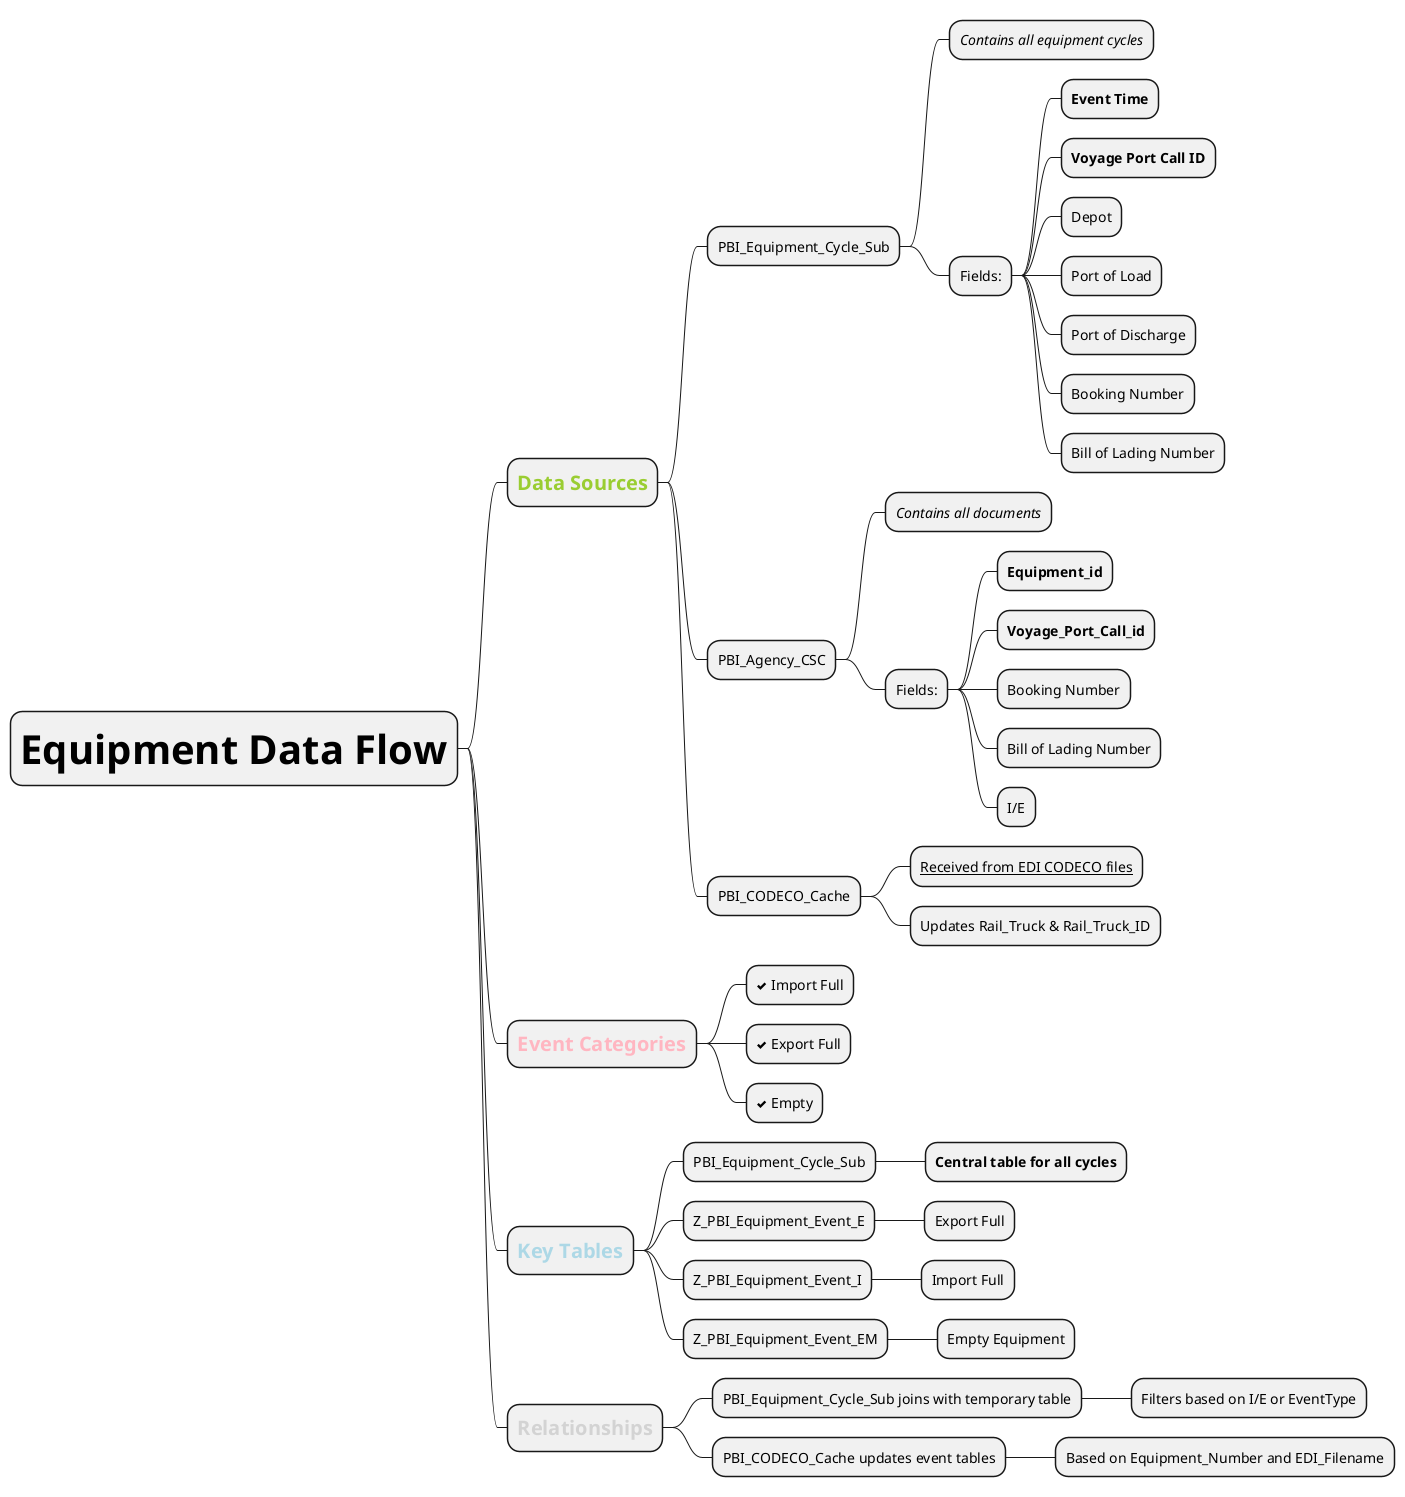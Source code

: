 @startmindmap

* <size:40><b>Equipment Data Flow</b></size>
** <size:20><b><color:YellowGreen>Data Sources</color></b></size>
*** PBI_Equipment_Cycle_Sub
**** <i>Contains all equipment cycles</i>
**** Fields:
***** <b>Event Time</b>
***** <b>Voyage Port Call ID</b>
***** Depot
***** Port of Load
***** Port of Discharge
***** Booking Number
***** Bill of Lading Number
*** PBI_Agency_CSC
**** <i>Contains all documents</i>
**** Fields:
***** <b>Equipment_id</b>
***** <b>Voyage_Port_Call_id</b>
***** Booking Number
***** Bill of Lading Number
***** I/E

*** PBI_CODECO_Cache
**** <u>Received from EDI CODECO files</u>
**** Updates Rail_Truck & Rail_Truck_ID

** <size:20><b><color:LightPink>Event Categories</color></b></size>
*** <&check> Import Full
*** <&check> Export Full
*** <&check> Empty

** <size:20><b><color:LightBlue>Key Tables</color></b></size>
*** PBI_Equipment_Cycle_Sub
**** <b>Central table for all cycles</b>
*** Z_PBI_Equipment_Event_E
**** Export Full
*** Z_PBI_Equipment_Event_I
**** Import Full
*** Z_PBI_Equipment_Event_EM
**** Empty Equipment

** <size:20><b><color:LightGray>Relationships</color></b></size>
*** PBI_Equipment_Cycle_Sub joins with temporary table
**** Filters based on I/E or EventType
*** PBI_CODECO_Cache updates event tables
**** Based on Equipment_Number and EDI_Filename

@endmindmap
